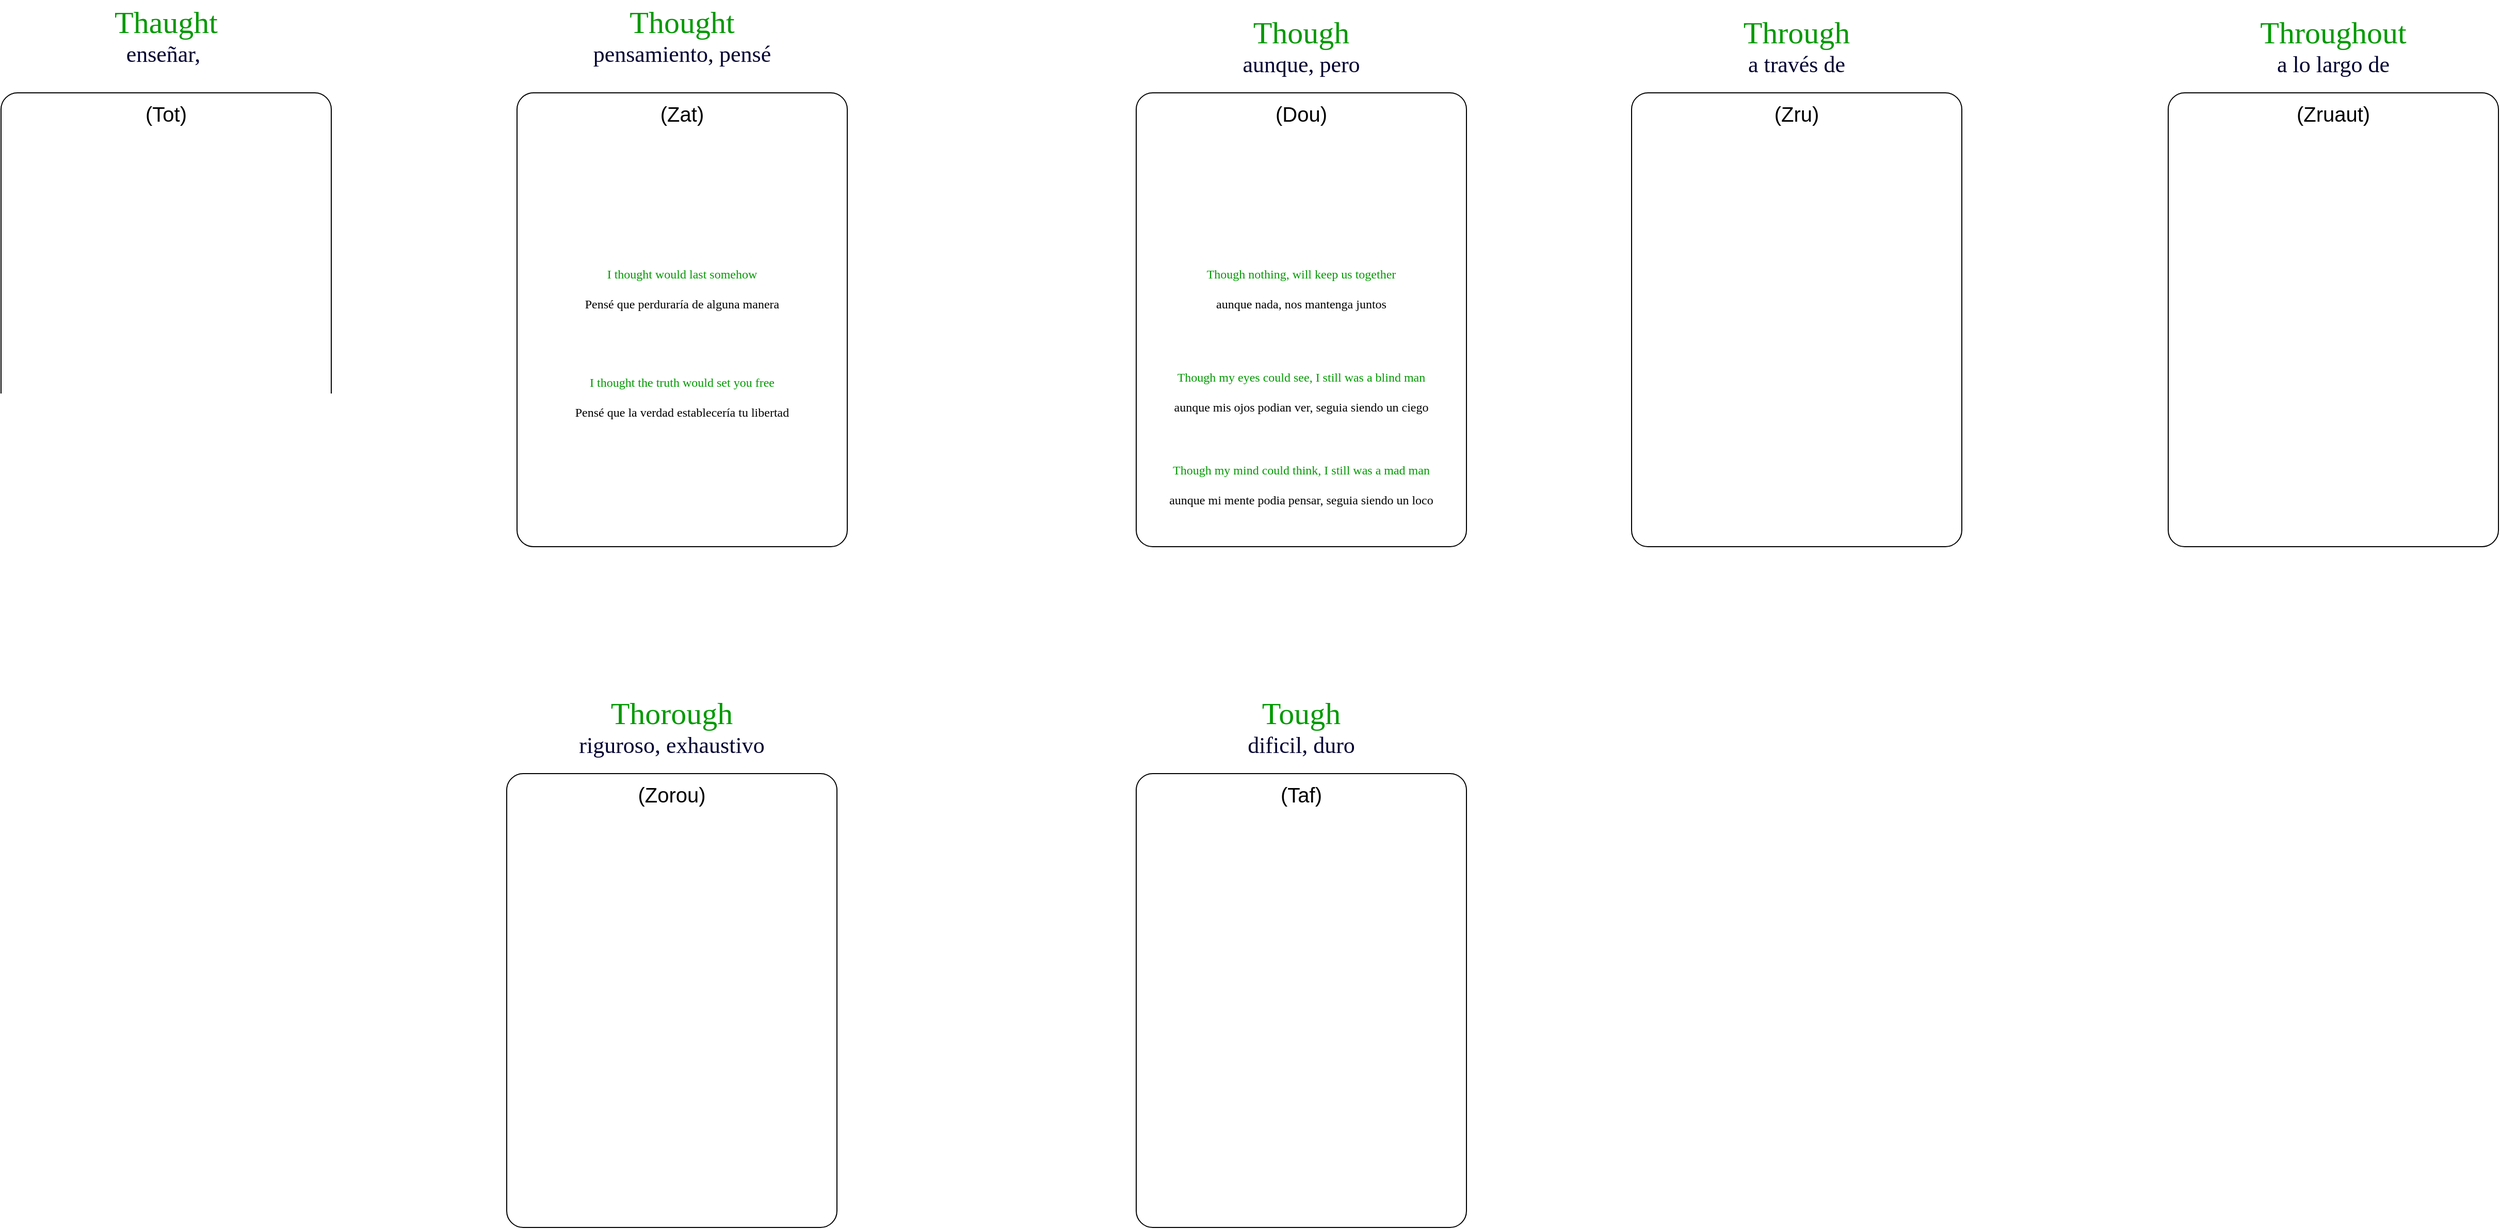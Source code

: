 <mxfile version="22.1.11" type="github">
  <diagram name="Página-1" id="x3QN1G2ftmhrBcQfszvc">
    <mxGraphModel dx="2642" dy="577" grid="1" gridSize="10" guides="1" tooltips="1" connect="1" arrows="1" fold="1" page="1" pageScale="1" pageWidth="1600" pageHeight="1200" math="0" shadow="0">
      <root>
        <mxCell id="0" />
        <mxCell id="1" parent="0" />
        <mxCell id="owbk3uQH3DCHBrjdYN9e-1" value="" style="rounded=1;whiteSpace=wrap;html=1;arcSize=5;" parent="1" vertex="1">
          <mxGeometry x="-40" y="160" width="320" height="440" as="geometry" />
        </mxCell>
        <mxCell id="owbk3uQH3DCHBrjdYN9e-3" value="" style="rounded=1;whiteSpace=wrap;html=1;arcSize=5;" parent="1" vertex="1">
          <mxGeometry x="560" y="160" width="320" height="440" as="geometry" />
        </mxCell>
        <mxCell id="owbk3uQH3DCHBrjdYN9e-4" value="&lt;font face=&quot;Comic Sans MS&quot; style=&quot;&quot;&gt;&lt;font style=&quot;font-size: 30px;&quot; color=&quot;#009900&quot;&gt;Though&lt;/font&gt;&lt;br&gt;&lt;font style=&quot;font-size: 22px;&quot; color=&quot;#000033&quot;&gt;aunque, pero&lt;/font&gt;&lt;br&gt;&lt;/font&gt;" style="text;html=1;strokeColor=none;fillColor=none;align=center;verticalAlign=middle;whiteSpace=wrap;rounded=0;" parent="1" vertex="1">
          <mxGeometry x="560" y="80" width="320" height="70" as="geometry" />
        </mxCell>
        <mxCell id="owbk3uQH3DCHBrjdYN9e-5" value="&lt;font color=&quot;#009900&quot;&gt;Though nothing, will keep us together&lt;br&gt;&lt;/font&gt;&lt;br&gt;aunque nada, nos mantenga juntos" style="text;html=1;strokeColor=none;fillColor=none;align=center;verticalAlign=middle;whiteSpace=wrap;rounded=0;fontFamily=Comic Sans MS;" parent="1" vertex="1">
          <mxGeometry x="605" y="320" width="230" height="60" as="geometry" />
        </mxCell>
        <mxCell id="owbk3uQH3DCHBrjdYN9e-6" value="&lt;font color=&quot;#009900&quot;&gt;Though my eyes could see, I still was a blind man&lt;/font&gt;&lt;br&gt;&lt;br&gt;aunque mis ojos podian ver, seguia siendo un ciego" style="text;html=1;strokeColor=none;fillColor=none;align=center;verticalAlign=middle;whiteSpace=wrap;rounded=0;fontFamily=Comic Sans MS;" parent="1" vertex="1">
          <mxGeometry x="560" y="420" width="320" height="60" as="geometry" />
        </mxCell>
        <mxCell id="owbk3uQH3DCHBrjdYN9e-7" value="&lt;font color=&quot;#009900&quot;&gt;Though my mind could think, I still was a mad man&lt;/font&gt;&lt;br&gt;&lt;br&gt;aunque mi mente podia pensar, seguia siendo un loco" style="text;html=1;strokeColor=none;fillColor=none;align=center;verticalAlign=middle;whiteSpace=wrap;rounded=0;fontFamily=Comic Sans MS;" parent="1" vertex="1">
          <mxGeometry x="560" y="510" width="320" height="60" as="geometry" />
        </mxCell>
        <mxCell id="owbk3uQH3DCHBrjdYN9e-8" value="" style="rounded=1;whiteSpace=wrap;html=1;arcSize=5;" parent="1" vertex="1">
          <mxGeometry x="1040" y="160" width="320" height="440" as="geometry" />
        </mxCell>
        <mxCell id="owbk3uQH3DCHBrjdYN9e-9" value="&lt;font face=&quot;Comic Sans MS&quot; style=&quot;&quot;&gt;&lt;font style=&quot;font-size: 30px;&quot; color=&quot;#009900&quot;&gt;Through&lt;/font&gt;&lt;br&gt;&lt;font color=&quot;#000033&quot;&gt;&lt;span style=&quot;font-size: 22px;&quot;&gt;a través&amp;nbsp;de&lt;/span&gt;&lt;/font&gt;&lt;br&gt;&lt;/font&gt;" style="text;html=1;strokeColor=none;fillColor=none;align=center;verticalAlign=middle;whiteSpace=wrap;rounded=0;" parent="1" vertex="1">
          <mxGeometry x="1040" y="80" width="320" height="70" as="geometry" />
        </mxCell>
        <mxCell id="owbk3uQH3DCHBrjdYN9e-10" value="" style="rounded=1;whiteSpace=wrap;html=1;arcSize=5;" parent="1" vertex="1">
          <mxGeometry x="1560" y="160" width="320" height="440" as="geometry" />
        </mxCell>
        <mxCell id="owbk3uQH3DCHBrjdYN9e-11" value="&lt;font face=&quot;Comic Sans MS&quot; style=&quot;&quot;&gt;&lt;font style=&quot;font-size: 30px;&quot; color=&quot;#009900&quot;&gt;Throughout&lt;/font&gt;&lt;br&gt;&lt;font color=&quot;#000033&quot;&gt;&lt;span style=&quot;font-size: 22px;&quot;&gt;a lo largo de&lt;/span&gt;&lt;/font&gt;&lt;br&gt;&lt;/font&gt;" style="text;html=1;strokeColor=none;fillColor=none;align=center;verticalAlign=middle;whiteSpace=wrap;rounded=0;" parent="1" vertex="1">
          <mxGeometry x="1560" y="80" width="320" height="70" as="geometry" />
        </mxCell>
        <mxCell id="owbk3uQH3DCHBrjdYN9e-12" value="" style="rounded=1;whiteSpace=wrap;html=1;arcSize=5;" parent="1" vertex="1">
          <mxGeometry x="560" y="820" width="320" height="440" as="geometry" />
        </mxCell>
        <mxCell id="owbk3uQH3DCHBrjdYN9e-13" value="&lt;font face=&quot;Comic Sans MS&quot; style=&quot;&quot;&gt;&lt;font style=&quot;font-size: 30px;&quot; color=&quot;#009900&quot;&gt;Tough&lt;/font&gt;&lt;br&gt;&lt;font color=&quot;#000033&quot;&gt;&lt;span style=&quot;font-size: 22px;&quot;&gt;dificil, duro&lt;/span&gt;&lt;/font&gt;&lt;br&gt;&lt;/font&gt;" style="text;html=1;strokeColor=none;fillColor=none;align=center;verticalAlign=middle;whiteSpace=wrap;rounded=0;" parent="1" vertex="1">
          <mxGeometry x="560" y="740" width="320" height="70" as="geometry" />
        </mxCell>
        <mxCell id="owbk3uQH3DCHBrjdYN9e-18" value="" style="rounded=1;whiteSpace=wrap;html=1;arcSize=5;" parent="1" vertex="1">
          <mxGeometry x="-50" y="820" width="320" height="440" as="geometry" />
        </mxCell>
        <mxCell id="owbk3uQH3DCHBrjdYN9e-19" value="&lt;font face=&quot;Comic Sans MS&quot; style=&quot;&quot;&gt;&lt;font style=&quot;font-size: 30px;&quot; color=&quot;#009900&quot;&gt;Thorough&lt;/font&gt;&lt;br&gt;&lt;font color=&quot;#000033&quot;&gt;&lt;span style=&quot;font-size: 22px;&quot;&gt;riguroso,&amp;nbsp;exhaustivo&lt;/span&gt;&lt;/font&gt;&lt;br&gt;&lt;/font&gt;" style="text;html=1;strokeColor=none;fillColor=none;align=center;verticalAlign=middle;whiteSpace=wrap;rounded=0;" parent="1" vertex="1">
          <mxGeometry x="-50" y="740" width="320" height="70" as="geometry" />
        </mxCell>
        <mxCell id="owbk3uQH3DCHBrjdYN9e-21" value="&lt;font style=&quot;font-size: 20px;&quot;&gt;(Dou)&lt;/font&gt;" style="text;html=1;strokeColor=none;fillColor=none;align=center;verticalAlign=middle;whiteSpace=wrap;rounded=0;" parent="1" vertex="1">
          <mxGeometry x="560" y="160" width="320" height="40" as="geometry" />
        </mxCell>
        <mxCell id="owbk3uQH3DCHBrjdYN9e-22" value="&lt;font style=&quot;font-size: 20px;&quot;&gt;(Zru)&lt;/font&gt;" style="text;html=1;strokeColor=none;fillColor=none;align=center;verticalAlign=middle;whiteSpace=wrap;rounded=0;" parent="1" vertex="1">
          <mxGeometry x="1040" y="160" width="320" height="40" as="geometry" />
        </mxCell>
        <mxCell id="owbk3uQH3DCHBrjdYN9e-23" value="&lt;font style=&quot;font-size: 20px;&quot;&gt;(Zruaut)&lt;/font&gt;" style="text;html=1;strokeColor=none;fillColor=none;align=center;verticalAlign=middle;whiteSpace=wrap;rounded=0;" parent="1" vertex="1">
          <mxGeometry x="1560" y="160" width="320" height="40" as="geometry" />
        </mxCell>
        <mxCell id="owbk3uQH3DCHBrjdYN9e-24" value="&lt;font style=&quot;font-size: 20px;&quot;&gt;(Zat)&lt;/font&gt;" style="text;html=1;strokeColor=none;fillColor=none;align=center;verticalAlign=middle;whiteSpace=wrap;rounded=0;" parent="1" vertex="1">
          <mxGeometry x="-40" y="160" width="320" height="40" as="geometry" />
        </mxCell>
        <mxCell id="owbk3uQH3DCHBrjdYN9e-25" value="&lt;font style=&quot;font-size: 20px;&quot;&gt;(Taf)&lt;/font&gt;" style="text;html=1;strokeColor=none;fillColor=none;align=center;verticalAlign=middle;whiteSpace=wrap;rounded=0;" parent="1" vertex="1">
          <mxGeometry x="560" y="820" width="320" height="40" as="geometry" />
        </mxCell>
        <mxCell id="owbk3uQH3DCHBrjdYN9e-26" value="&lt;font style=&quot;font-size: 20px;&quot;&gt;(Zorou)&lt;/font&gt;" style="text;html=1;strokeColor=none;fillColor=none;align=center;verticalAlign=middle;whiteSpace=wrap;rounded=0;" parent="1" vertex="1">
          <mxGeometry x="-50" y="820" width="320" height="40" as="geometry" />
        </mxCell>
        <mxCell id="owbk3uQH3DCHBrjdYN9e-27" value="&lt;font face=&quot;Comic Sans MS&quot; style=&quot;&quot;&gt;&lt;font style=&quot;font-size: 30px;&quot; color=&quot;#009900&quot;&gt;Thought&lt;/font&gt;&lt;br&gt;&lt;font style=&quot;font-size: 22px;&quot; color=&quot;#000033&quot;&gt;pensamiento, pensé&lt;/font&gt;&lt;br&gt;&lt;/font&gt;" style="text;html=1;strokeColor=none;fillColor=none;align=center;verticalAlign=middle;whiteSpace=wrap;rounded=0;" parent="1" vertex="1">
          <mxGeometry x="-40" y="70" width="320" height="70" as="geometry" />
        </mxCell>
        <mxCell id="owbk3uQH3DCHBrjdYN9e-28" value="" style="rounded=1;whiteSpace=wrap;html=1;arcSize=5;" parent="1" vertex="1">
          <mxGeometry x="-540" y="160" width="320" height="440" as="geometry" />
        </mxCell>
        <mxCell id="owbk3uQH3DCHBrjdYN9e-29" value="&lt;font style=&quot;font-size: 20px;&quot;&gt;(Tot)&lt;/font&gt;" style="text;html=1;strokeColor=none;fillColor=none;align=center;verticalAlign=middle;whiteSpace=wrap;rounded=0;" parent="1" vertex="1">
          <mxGeometry x="-540" y="160" width="320" height="40" as="geometry" />
        </mxCell>
        <mxCell id="owbk3uQH3DCHBrjdYN9e-30" value="&lt;font face=&quot;Comic Sans MS&quot; style=&quot;&quot;&gt;&lt;font style=&quot;font-size: 30px;&quot; color=&quot;#009900&quot;&gt;Thaught&lt;/font&gt;&lt;br&gt;&lt;font style=&quot;font-size: 22px;&quot; color=&quot;#000033&quot;&gt;enseñar,&amp;nbsp;&lt;/font&gt;&lt;br&gt;&lt;/font&gt;" style="text;html=1;strokeColor=none;fillColor=none;align=center;verticalAlign=middle;whiteSpace=wrap;rounded=0;" parent="1" vertex="1">
          <mxGeometry x="-540" y="70" width="320" height="70" as="geometry" />
        </mxCell>
        <mxCell id="owbk3uQH3DCHBrjdYN9e-31" value="&lt;font color=&quot;#009900&quot;&gt;I thought the truth would set you free&lt;br&gt;&lt;/font&gt;&lt;br&gt;Pensé que la verdad establecería tu libertad" style="text;html=1;strokeColor=none;fillColor=none;align=center;verticalAlign=middle;whiteSpace=wrap;rounded=0;fontFamily=Comic Sans MS;" parent="1" vertex="1">
          <mxGeometry x="-40" y="430" width="320" height="50" as="geometry" />
        </mxCell>
        <mxCell id="3dTODG5mP2UMvC1vBFHD-1" value="&lt;font color=&quot;#009900&quot;&gt;I thought would last somehow&lt;br&gt;&lt;/font&gt;&lt;br&gt;Pensé que perduraría de alguna manera" style="text;html=1;strokeColor=none;fillColor=none;align=center;verticalAlign=middle;whiteSpace=wrap;rounded=0;fontFamily=Comic Sans MS;" vertex="1" parent="1">
          <mxGeometry x="-25" y="320" width="290" height="60" as="geometry" />
        </mxCell>
      </root>
    </mxGraphModel>
  </diagram>
</mxfile>
